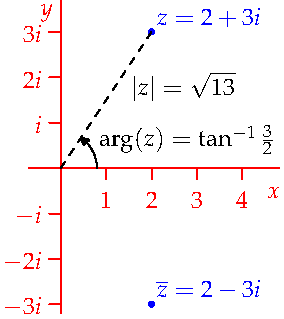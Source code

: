 settings.tex="pdflatex";

texpreamble("\usepackage{amsmath}
\usepackage{amsthm,amssymb}
\usepackage{mathpazo}
\usepackage[svgnames]{xcolor}
");
import graph;

size(160);

//draw((0,3)--(2,3)--(2,-3)--(0,-3),dashed);
dot("$\overline{z}=2-3i$",(2,-3),NE,blue);
dot("$z=2+3i$",(2,3),NE,blue);

draw(Label("$|z|=\sqrt{13}$",Relative(0.7)),(0,0)--(2,3),dashed);


xaxis(-0.7,4.8,red,RightTicks(new real[]{-2,-1,1,2,3,4}));
yaxis("$y$",-3.2,3.7,red);

labelx("$x$",4.7,S,red);
ytick(Label("$i$",align=W),1,W,red);
ytick(Label("$2i$",align=W),2,W,red);
ytick(Label("$3i$",align=W),3,W,red);
ytick(Label("$-i$",align=W),-1,W,red);
ytick(Label("$-2i$",align=W),-2,W,red);
ytick(Label("$-3i$",align=W),-3,W,red);

draw("$\operatorname{arg}(z)=\tan^{-1}\frac 32$",arc((0,0),0.8dir(0),0.8dir(aTan(1.5))),ArcArrow);
